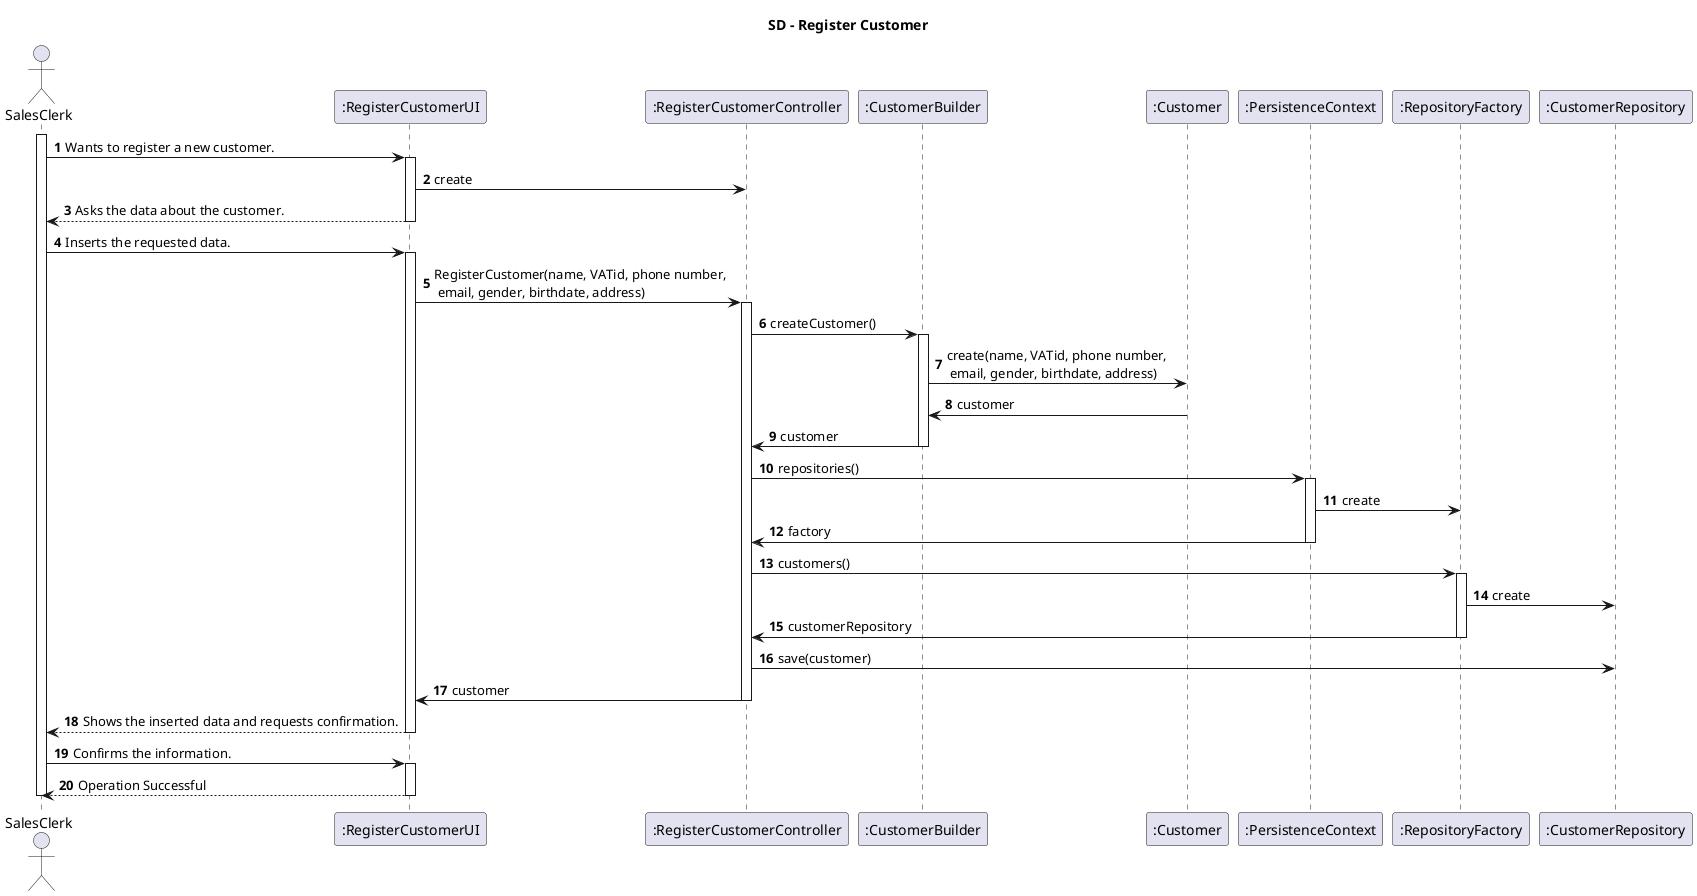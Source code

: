 @startuml

title SD - Register Customer

autonumber

actor "SalesClerk" as SC

participant ":RegisterCustomerUI" as UI
participant ":RegisterCustomerController" as CTRL
participant ":CustomerBuilder" as BUILD
participant ":Customer" as CUST
participant ":PersistenceContext" as PERS
participant ":RepositoryFactory" as REPF
participant ":CustomerRepository" as REP


activate SC

SC -> UI : Wants to register a new customer.
activate UI

UI -> CTRL : create

UI --> SC : Asks the data about the customer.

deactivate UI

SC -> UI : Inserts the requested data.
activate UI

UI -> CTRL : RegisterCustomer(name, VATid, phone number, \n email, gender, birthdate, address)

activate CTRL

CTRL -> BUILD: createCustomer()
activate BUILD

BUILD -> CUST: create(name, VATid, phone number, \n email, gender, birthdate, address)

CUST -> BUILD: customer
BUILD -> CTRL: customer
deactivate BUILD

CTRL -> PERS : repositories()
activate PERS

PERS -> REPF: create
PERS -> CTRL: factory

deactivate PERS


CTRL -> REPF: customers()

activate REPF

REPF -> REP: create
REPF -> CTRL: customerRepository
deactivate REPF

CTRL -> REP: save(customer)

CTRL -> UI: customer

deactivate CTRL

UI --> SC : Shows the inserted data and requests confirmation.

deactivate UI

SC -> UI : Confirms the information.
activate UI

UI --> SC : Operation Successful
deactivate UI


deactivate SC

@enduml
